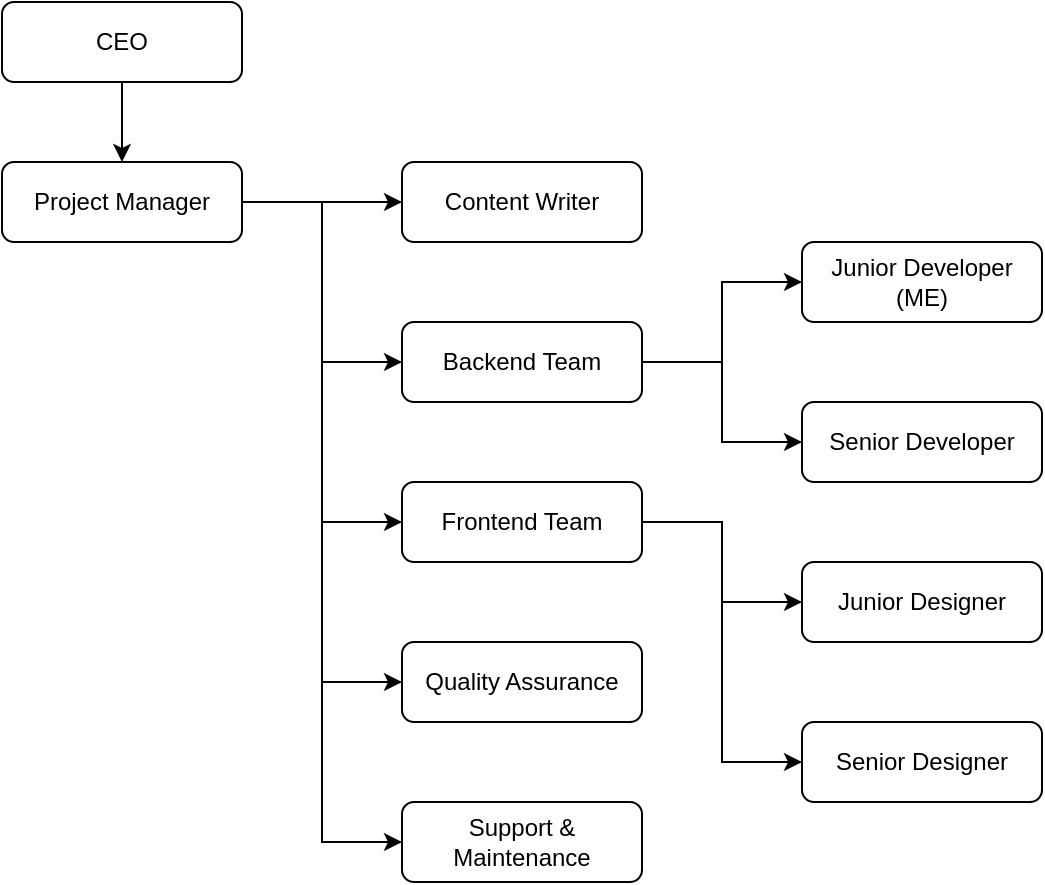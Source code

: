 <mxfile version="26.2.13">
  <diagram name="Page-1" id="dQ17SKhB1YvltvPenFDq">
    <mxGraphModel dx="1428" dy="789" grid="1" gridSize="10" guides="1" tooltips="1" connect="1" arrows="1" fold="1" page="1" pageScale="1" pageWidth="827" pageHeight="1169" math="0" shadow="0">
      <root>
        <mxCell id="0" />
        <mxCell id="1" parent="0" />
        <mxCell id="i_tGpAb6qwOImgrQcqED-23" style="edgeStyle=orthogonalEdgeStyle;rounded=0;orthogonalLoop=1;jettySize=auto;html=1;exitX=0.5;exitY=1;exitDx=0;exitDy=0;entryX=0.5;entryY=0;entryDx=0;entryDy=0;" edge="1" parent="1" source="i_tGpAb6qwOImgrQcqED-12" target="i_tGpAb6qwOImgrQcqED-13">
          <mxGeometry relative="1" as="geometry" />
        </mxCell>
        <mxCell id="i_tGpAb6qwOImgrQcqED-12" value="CEO" style="rounded=1;whiteSpace=wrap;html=1;" vertex="1" parent="1">
          <mxGeometry x="40" y="80" width="120" height="40" as="geometry" />
        </mxCell>
        <mxCell id="i_tGpAb6qwOImgrQcqED-24" style="edgeStyle=orthogonalEdgeStyle;rounded=0;orthogonalLoop=1;jettySize=auto;html=1;exitX=1;exitY=0.5;exitDx=0;exitDy=0;" edge="1" parent="1" source="i_tGpAb6qwOImgrQcqED-13" target="i_tGpAb6qwOImgrQcqED-14">
          <mxGeometry relative="1" as="geometry" />
        </mxCell>
        <mxCell id="i_tGpAb6qwOImgrQcqED-25" style="edgeStyle=orthogonalEdgeStyle;rounded=0;orthogonalLoop=1;jettySize=auto;html=1;exitX=1;exitY=0.5;exitDx=0;exitDy=0;entryX=0;entryY=0.5;entryDx=0;entryDy=0;" edge="1" parent="1" source="i_tGpAb6qwOImgrQcqED-13" target="i_tGpAb6qwOImgrQcqED-15">
          <mxGeometry relative="1" as="geometry" />
        </mxCell>
        <mxCell id="i_tGpAb6qwOImgrQcqED-26" style="edgeStyle=orthogonalEdgeStyle;rounded=0;orthogonalLoop=1;jettySize=auto;html=1;exitX=1;exitY=0.5;exitDx=0;exitDy=0;entryX=0;entryY=0.5;entryDx=0;entryDy=0;" edge="1" parent="1" source="i_tGpAb6qwOImgrQcqED-13" target="i_tGpAb6qwOImgrQcqED-19">
          <mxGeometry relative="1" as="geometry" />
        </mxCell>
        <mxCell id="i_tGpAb6qwOImgrQcqED-27" style="edgeStyle=orthogonalEdgeStyle;rounded=0;orthogonalLoop=1;jettySize=auto;html=1;exitX=1;exitY=0.5;exitDx=0;exitDy=0;entryX=0;entryY=0.5;entryDx=0;entryDy=0;" edge="1" parent="1" source="i_tGpAb6qwOImgrQcqED-13" target="i_tGpAb6qwOImgrQcqED-18">
          <mxGeometry relative="1" as="geometry" />
        </mxCell>
        <mxCell id="i_tGpAb6qwOImgrQcqED-28" style="edgeStyle=orthogonalEdgeStyle;rounded=0;orthogonalLoop=1;jettySize=auto;html=1;exitX=1;exitY=0.5;exitDx=0;exitDy=0;entryX=0;entryY=0.5;entryDx=0;entryDy=0;" edge="1" parent="1" source="i_tGpAb6qwOImgrQcqED-13" target="i_tGpAb6qwOImgrQcqED-17">
          <mxGeometry relative="1" as="geometry" />
        </mxCell>
        <mxCell id="i_tGpAb6qwOImgrQcqED-13" value="Project Manager" style="rounded=1;whiteSpace=wrap;html=1;" vertex="1" parent="1">
          <mxGeometry x="40" y="160" width="120" height="40" as="geometry" />
        </mxCell>
        <mxCell id="i_tGpAb6qwOImgrQcqED-14" value="Content Writer" style="rounded=1;whiteSpace=wrap;html=1;" vertex="1" parent="1">
          <mxGeometry x="240" y="160" width="120" height="40" as="geometry" />
        </mxCell>
        <mxCell id="i_tGpAb6qwOImgrQcqED-29" style="edgeStyle=orthogonalEdgeStyle;rounded=0;orthogonalLoop=1;jettySize=auto;html=1;exitX=1;exitY=0.5;exitDx=0;exitDy=0;" edge="1" parent="1" source="i_tGpAb6qwOImgrQcqED-15" target="i_tGpAb6qwOImgrQcqED-16">
          <mxGeometry relative="1" as="geometry" />
        </mxCell>
        <mxCell id="i_tGpAb6qwOImgrQcqED-30" style="edgeStyle=orthogonalEdgeStyle;rounded=0;orthogonalLoop=1;jettySize=auto;html=1;exitX=1;exitY=0.5;exitDx=0;exitDy=0;entryX=0;entryY=0.5;entryDx=0;entryDy=0;" edge="1" parent="1" source="i_tGpAb6qwOImgrQcqED-15" target="i_tGpAb6qwOImgrQcqED-20">
          <mxGeometry relative="1" as="geometry" />
        </mxCell>
        <mxCell id="i_tGpAb6qwOImgrQcqED-15" value="Backend Team" style="rounded=1;whiteSpace=wrap;html=1;" vertex="1" parent="1">
          <mxGeometry x="240" y="240" width="120" height="40" as="geometry" />
        </mxCell>
        <mxCell id="i_tGpAb6qwOImgrQcqED-16" value="Junior Developer&lt;div&gt;(ME)&lt;/div&gt;" style="rounded=1;whiteSpace=wrap;html=1;" vertex="1" parent="1">
          <mxGeometry x="440" y="200" width="120" height="40" as="geometry" />
        </mxCell>
        <mxCell id="i_tGpAb6qwOImgrQcqED-17" value="Support &amp;amp; Maintenance" style="rounded=1;whiteSpace=wrap;html=1;" vertex="1" parent="1">
          <mxGeometry x="240" y="480" width="120" height="40" as="geometry" />
        </mxCell>
        <mxCell id="i_tGpAb6qwOImgrQcqED-18" value="Quality Assurance" style="rounded=1;whiteSpace=wrap;html=1;" vertex="1" parent="1">
          <mxGeometry x="240" y="400" width="120" height="40" as="geometry" />
        </mxCell>
        <mxCell id="i_tGpAb6qwOImgrQcqED-31" style="edgeStyle=orthogonalEdgeStyle;rounded=0;orthogonalLoop=1;jettySize=auto;html=1;exitX=1;exitY=0.5;exitDx=0;exitDy=0;" edge="1" parent="1" source="i_tGpAb6qwOImgrQcqED-19" target="i_tGpAb6qwOImgrQcqED-21">
          <mxGeometry relative="1" as="geometry" />
        </mxCell>
        <mxCell id="i_tGpAb6qwOImgrQcqED-32" style="edgeStyle=orthogonalEdgeStyle;rounded=0;orthogonalLoop=1;jettySize=auto;html=1;exitX=1;exitY=0.5;exitDx=0;exitDy=0;entryX=0;entryY=0.5;entryDx=0;entryDy=0;" edge="1" parent="1" source="i_tGpAb6qwOImgrQcqED-19" target="i_tGpAb6qwOImgrQcqED-22">
          <mxGeometry relative="1" as="geometry" />
        </mxCell>
        <mxCell id="i_tGpAb6qwOImgrQcqED-19" value="Frontend Team" style="rounded=1;whiteSpace=wrap;html=1;" vertex="1" parent="1">
          <mxGeometry x="240" y="320" width="120" height="40" as="geometry" />
        </mxCell>
        <mxCell id="i_tGpAb6qwOImgrQcqED-20" value="Senior Developer" style="rounded=1;whiteSpace=wrap;html=1;" vertex="1" parent="1">
          <mxGeometry x="440" y="280" width="120" height="40" as="geometry" />
        </mxCell>
        <mxCell id="i_tGpAb6qwOImgrQcqED-21" value="Junior Designer" style="rounded=1;whiteSpace=wrap;html=1;" vertex="1" parent="1">
          <mxGeometry x="440" y="360" width="120" height="40" as="geometry" />
        </mxCell>
        <mxCell id="i_tGpAb6qwOImgrQcqED-22" value="Senior Designer" style="rounded=1;whiteSpace=wrap;html=1;" vertex="1" parent="1">
          <mxGeometry x="440" y="440" width="120" height="40" as="geometry" />
        </mxCell>
      </root>
    </mxGraphModel>
  </diagram>
</mxfile>
